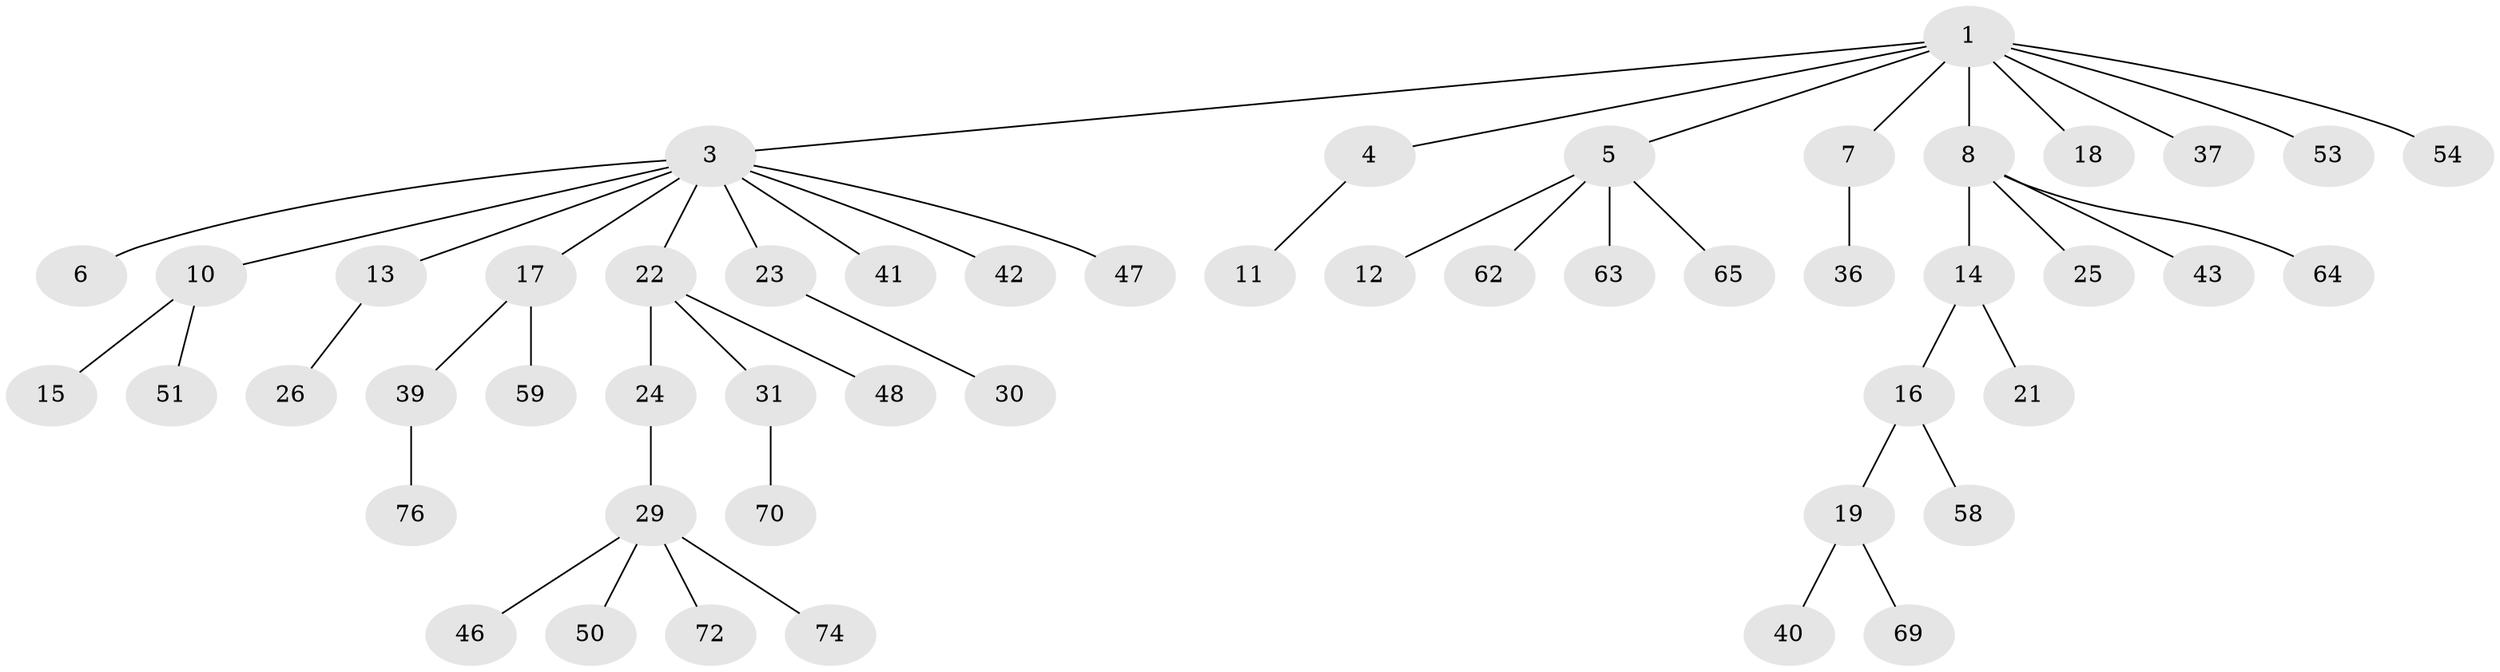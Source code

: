 // Generated by graph-tools (version 1.1) at 2025/52/02/27/25 19:52:11]
// undirected, 51 vertices, 50 edges
graph export_dot {
graph [start="1"]
  node [color=gray90,style=filled];
  1 [super="+2"];
  3 [super="+9"];
  4 [super="+49"];
  5 [super="+55"];
  6;
  7;
  8 [super="+35"];
  10 [super="+27"];
  11;
  12;
  13 [super="+44"];
  14 [super="+20"];
  15;
  16 [super="+68"];
  17 [super="+66"];
  18;
  19 [super="+57"];
  21 [super="+60"];
  22 [super="+34"];
  23 [super="+32"];
  24 [super="+28"];
  25;
  26 [super="+52"];
  29 [super="+33"];
  30;
  31 [super="+77"];
  36;
  37 [super="+38"];
  39 [super="+45"];
  40;
  41;
  42;
  43 [super="+75"];
  46;
  47;
  48;
  50;
  51 [super="+56"];
  53 [super="+71"];
  54;
  58 [super="+73"];
  59 [super="+61"];
  62 [super="+67"];
  63;
  64;
  65;
  69;
  70;
  72;
  74;
  76;
  1 -- 8;
  1 -- 18;
  1 -- 53;
  1 -- 54;
  1 -- 3;
  1 -- 4;
  1 -- 37;
  1 -- 5;
  1 -- 7;
  3 -- 6;
  3 -- 10;
  3 -- 17;
  3 -- 42;
  3 -- 22;
  3 -- 23;
  3 -- 41;
  3 -- 13;
  3 -- 47;
  4 -- 11;
  5 -- 12;
  5 -- 62;
  5 -- 65;
  5 -- 63;
  7 -- 36;
  8 -- 14;
  8 -- 25;
  8 -- 43;
  8 -- 64;
  10 -- 15;
  10 -- 51;
  13 -- 26;
  14 -- 16;
  14 -- 21;
  16 -- 19;
  16 -- 58;
  17 -- 39;
  17 -- 59;
  19 -- 40;
  19 -- 69;
  22 -- 24;
  22 -- 31;
  22 -- 48;
  23 -- 30;
  24 -- 29;
  29 -- 46;
  29 -- 50;
  29 -- 72;
  29 -- 74;
  31 -- 70;
  39 -- 76;
}
